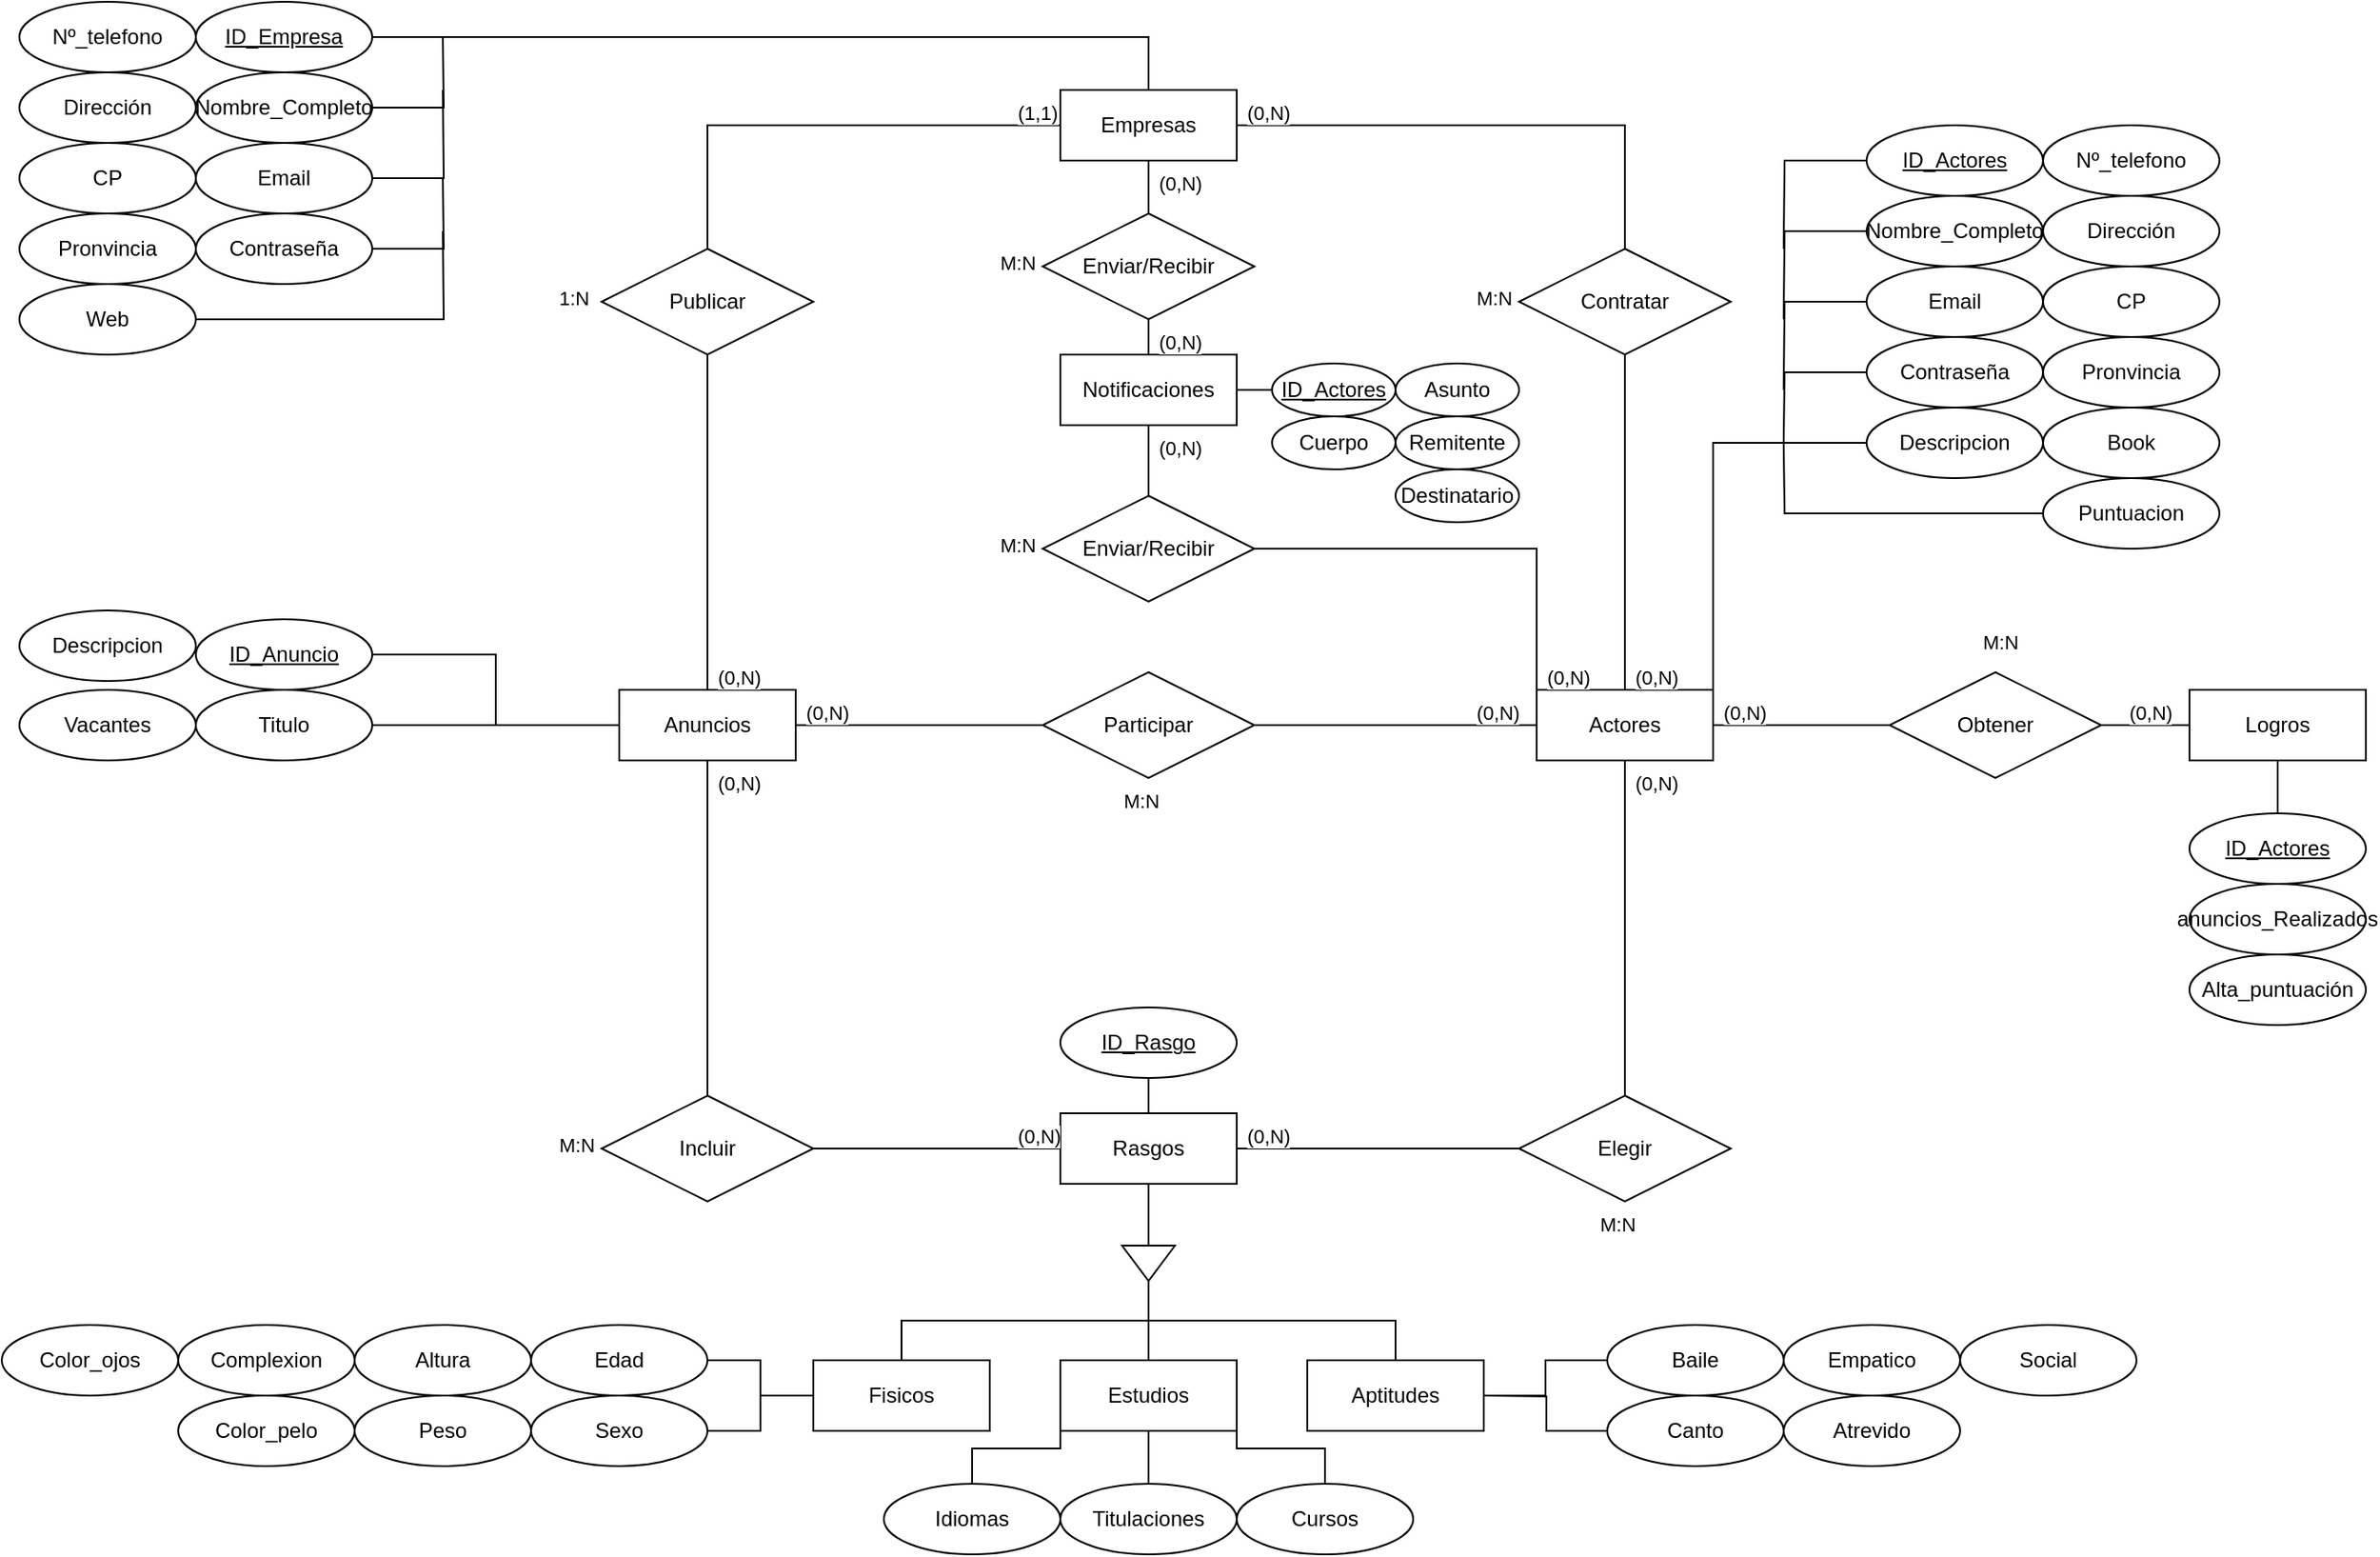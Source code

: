 <mxfile version="25.0.3">
  <diagram name="Página-1" id="ue1k9P8i0l3lh2LcZraC">
    <mxGraphModel dx="2536" dy="901" grid="1" gridSize="10" guides="1" tooltips="1" connect="1" arrows="1" fold="1" page="1" pageScale="1" pageWidth="827" pageHeight="1169" math="0" shadow="0">
      <root>
        <mxCell id="0" />
        <mxCell id="1" parent="0" />
        <mxCell id="r1iOtLpyyP-CL49M85Io-84" style="edgeStyle=orthogonalEdgeStyle;shape=connector;rounded=0;orthogonalLoop=1;jettySize=auto;html=1;exitX=1;exitY=0.5;exitDx=0;exitDy=0;entryX=0;entryY=0.5;entryDx=0;entryDy=0;strokeColor=default;align=center;verticalAlign=middle;fontFamily=Helvetica;fontSize=11;fontColor=default;labelBackgroundColor=default;endArrow=none;endFill=0;" parent="1" source="r1iOtLpyyP-CL49M85Io-2" target="r1iOtLpyyP-CL49M85Io-42" edge="1">
          <mxGeometry relative="1" as="geometry" />
        </mxCell>
        <mxCell id="r1iOtLpyyP-CL49M85Io-86" style="edgeStyle=orthogonalEdgeStyle;shape=connector;rounded=0;orthogonalLoop=1;jettySize=auto;html=1;exitX=0.5;exitY=1;exitDx=0;exitDy=0;entryX=0.5;entryY=0;entryDx=0;entryDy=0;strokeColor=default;align=center;verticalAlign=middle;fontFamily=Helvetica;fontSize=11;fontColor=default;labelBackgroundColor=default;endArrow=none;endFill=0;" parent="1" source="r1iOtLpyyP-CL49M85Io-2" target="r1iOtLpyyP-CL49M85Io-31" edge="1">
          <mxGeometry relative="1" as="geometry" />
        </mxCell>
        <mxCell id="r1iOtLpyyP-CL49M85Io-2" value="Anuncios" style="whiteSpace=wrap;html=1;align=center;" parent="1" vertex="1">
          <mxGeometry x="20" y="410" width="100" height="40" as="geometry" />
        </mxCell>
        <mxCell id="SapDxMxlUSwA28SxuClQ-5" style="edgeStyle=orthogonalEdgeStyle;shape=connector;rounded=0;orthogonalLoop=1;jettySize=auto;html=1;exitX=0.5;exitY=1;exitDx=0;exitDy=0;entryX=0.5;entryY=0;entryDx=0;entryDy=0;strokeColor=default;align=center;verticalAlign=middle;fontFamily=Helvetica;fontSize=11;fontColor=default;labelBackgroundColor=default;endArrow=none;endFill=0;" parent="1" source="r1iOtLpyyP-CL49M85Io-3" target="r1iOtLpyyP-CL49M85Io-2" edge="1">
          <mxGeometry relative="1" as="geometry" />
        </mxCell>
        <mxCell id="r1iOtLpyyP-CL49M85Io-3" value="Publicar" style="shape=rhombus;perimeter=rhombusPerimeter;whiteSpace=wrap;html=1;align=center;" parent="1" vertex="1">
          <mxGeometry x="10" y="160" width="120" height="60" as="geometry" />
        </mxCell>
        <mxCell id="SapDxMxlUSwA28SxuClQ-1" style="edgeStyle=orthogonalEdgeStyle;rounded=0;orthogonalLoop=1;jettySize=auto;html=1;exitX=0;exitY=0.5;exitDx=0;exitDy=0;entryX=0.5;entryY=0;entryDx=0;entryDy=0;endArrow=none;endFill=0;" parent="1" source="r1iOtLpyyP-CL49M85Io-5" target="r1iOtLpyyP-CL49M85Io-3" edge="1">
          <mxGeometry relative="1" as="geometry" />
        </mxCell>
        <mxCell id="SapDxMxlUSwA28SxuClQ-4" style="edgeStyle=orthogonalEdgeStyle;shape=connector;rounded=0;orthogonalLoop=1;jettySize=auto;html=1;exitX=1;exitY=0.5;exitDx=0;exitDy=0;entryX=0.5;entryY=0;entryDx=0;entryDy=0;strokeColor=default;align=center;verticalAlign=middle;fontFamily=Helvetica;fontSize=11;fontColor=default;labelBackgroundColor=default;endArrow=none;endFill=0;" parent="1" source="r1iOtLpyyP-CL49M85Io-5" target="r1iOtLpyyP-CL49M85Io-38" edge="1">
          <mxGeometry relative="1" as="geometry" />
        </mxCell>
        <mxCell id="r1iOtLpyyP-CL49M85Io-5" value="Empresas" style="whiteSpace=wrap;html=1;align=center;" parent="1" vertex="1">
          <mxGeometry x="270" y="70" width="100" height="40" as="geometry" />
        </mxCell>
        <mxCell id="r1iOtLpyyP-CL49M85Io-88" style="edgeStyle=orthogonalEdgeStyle;shape=connector;rounded=0;orthogonalLoop=1;jettySize=auto;html=1;exitX=0.5;exitY=1;exitDx=0;exitDy=0;entryX=0.5;entryY=0;entryDx=0;entryDy=0;strokeColor=default;align=center;verticalAlign=middle;fontFamily=Helvetica;fontSize=11;fontColor=default;labelBackgroundColor=default;endArrow=none;endFill=0;" parent="1" source="r1iOtLpyyP-CL49M85Io-6" target="r1iOtLpyyP-CL49M85Io-16" edge="1">
          <mxGeometry relative="1" as="geometry" />
        </mxCell>
        <mxCell id="r1iOtLpyyP-CL49M85Io-90" style="edgeStyle=orthogonalEdgeStyle;shape=connector;rounded=0;orthogonalLoop=1;jettySize=auto;html=1;exitX=1;exitY=0.5;exitDx=0;exitDy=0;entryX=0;entryY=0.5;entryDx=0;entryDy=0;strokeColor=default;align=center;verticalAlign=middle;fontFamily=Helvetica;fontSize=11;fontColor=default;labelBackgroundColor=default;endArrow=none;endFill=0;" parent="1" source="r1iOtLpyyP-CL49M85Io-6" target="r1iOtLpyyP-CL49M85Io-12" edge="1">
          <mxGeometry relative="1" as="geometry" />
        </mxCell>
        <mxCell id="SpUguMCTPHlbvRzjgXen-41" style="edgeStyle=orthogonalEdgeStyle;shape=connector;rounded=0;orthogonalLoop=1;jettySize=auto;html=1;exitX=1;exitY=0;exitDx=0;exitDy=0;entryX=0;entryY=0.5;entryDx=0;entryDy=0;strokeColor=default;align=center;verticalAlign=middle;fontFamily=Helvetica;fontSize=11;fontColor=default;labelBackgroundColor=default;endArrow=none;endFill=0;" parent="1" source="r1iOtLpyyP-CL49M85Io-6" target="SpUguMCTPHlbvRzjgXen-29" edge="1">
          <mxGeometry relative="1" as="geometry" />
        </mxCell>
        <mxCell id="r1iOtLpyyP-CL49M85Io-6" value="Actores" style="whiteSpace=wrap;html=1;align=center;" parent="1" vertex="1">
          <mxGeometry x="540" y="410" width="100" height="40" as="geometry" />
        </mxCell>
        <mxCell id="r1iOtLpyyP-CL49M85Io-91" style="edgeStyle=orthogonalEdgeStyle;shape=connector;rounded=0;orthogonalLoop=1;jettySize=auto;html=1;exitX=1;exitY=0.5;exitDx=0;exitDy=0;entryX=0;entryY=0.5;entryDx=0;entryDy=0;strokeColor=default;align=center;verticalAlign=middle;fontFamily=Helvetica;fontSize=11;fontColor=default;labelBackgroundColor=default;endArrow=none;endFill=0;" parent="1" source="r1iOtLpyyP-CL49M85Io-12" target="r1iOtLpyyP-CL49M85Io-13" edge="1">
          <mxGeometry relative="1" as="geometry" />
        </mxCell>
        <mxCell id="r1iOtLpyyP-CL49M85Io-12" value="Obtener" style="shape=rhombus;perimeter=rhombusPerimeter;whiteSpace=wrap;html=1;align=center;" parent="1" vertex="1">
          <mxGeometry x="740" y="400" width="120" height="60" as="geometry" />
        </mxCell>
        <mxCell id="SpUguMCTPHlbvRzjgXen-56" style="edgeStyle=orthogonalEdgeStyle;shape=connector;rounded=0;orthogonalLoop=1;jettySize=auto;html=1;exitX=0.5;exitY=1;exitDx=0;exitDy=0;entryX=0.5;entryY=0;entryDx=0;entryDy=0;strokeColor=default;align=center;verticalAlign=middle;fontFamily=Helvetica;fontSize=11;fontColor=default;labelBackgroundColor=default;endArrow=none;endFill=0;" parent="1" source="r1iOtLpyyP-CL49M85Io-13" target="SpUguMCTPHlbvRzjgXen-53" edge="1">
          <mxGeometry relative="1" as="geometry" />
        </mxCell>
        <mxCell id="r1iOtLpyyP-CL49M85Io-13" value="Logros" style="whiteSpace=wrap;html=1;align=center;" parent="1" vertex="1">
          <mxGeometry x="910" y="410" width="100" height="40" as="geometry" />
        </mxCell>
        <mxCell id="r1iOtLpyyP-CL49M85Io-16" value="Elegir" style="shape=rhombus;perimeter=rhombusPerimeter;whiteSpace=wrap;html=1;align=center;" parent="1" vertex="1">
          <mxGeometry x="530" y="640" width="120" height="60" as="geometry" />
        </mxCell>
        <mxCell id="SapDxMxlUSwA28SxuClQ-7" style="edgeStyle=orthogonalEdgeStyle;shape=connector;rounded=0;orthogonalLoop=1;jettySize=auto;html=1;exitX=1;exitY=0.5;exitDx=0;exitDy=0;entryX=0;entryY=0.5;entryDx=0;entryDy=0;strokeColor=default;align=center;verticalAlign=middle;fontFamily=Helvetica;fontSize=11;fontColor=default;labelBackgroundColor=default;endArrow=none;endFill=0;" parent="1" source="r1iOtLpyyP-CL49M85Io-17" target="r1iOtLpyyP-CL49M85Io-16" edge="1">
          <mxGeometry relative="1" as="geometry" />
        </mxCell>
        <mxCell id="SapDxMxlUSwA28SxuClQ-8" style="edgeStyle=orthogonalEdgeStyle;shape=connector;rounded=0;orthogonalLoop=1;jettySize=auto;html=1;exitX=0.5;exitY=1;exitDx=0;exitDy=0;strokeColor=default;align=center;verticalAlign=middle;fontFamily=Helvetica;fontSize=11;fontColor=default;labelBackgroundColor=default;endArrow=none;endFill=0;entryX=0;entryY=0.5;entryDx=0;entryDy=0;" parent="1" source="r1iOtLpyyP-CL49M85Io-17" target="r1iOtLpyyP-CL49M85Io-95" edge="1">
          <mxGeometry relative="1" as="geometry">
            <mxPoint x="320" y="710" as="targetPoint" />
          </mxGeometry>
        </mxCell>
        <mxCell id="r1iOtLpyyP-CL49M85Io-17" value="Rasgos" style="whiteSpace=wrap;html=1;align=center;" parent="1" vertex="1">
          <mxGeometry x="270" y="650" width="100" height="40" as="geometry" />
        </mxCell>
        <mxCell id="SapDxMxlUSwA28SxuClQ-6" style="edgeStyle=orthogonalEdgeStyle;shape=connector;rounded=0;orthogonalLoop=1;jettySize=auto;html=1;exitX=1;exitY=0.5;exitDx=0;exitDy=0;entryX=0;entryY=0.5;entryDx=0;entryDy=0;strokeColor=default;align=center;verticalAlign=middle;fontFamily=Helvetica;fontSize=11;fontColor=default;labelBackgroundColor=default;endArrow=none;endFill=0;" parent="1" source="r1iOtLpyyP-CL49M85Io-31" target="r1iOtLpyyP-CL49M85Io-17" edge="1">
          <mxGeometry relative="1" as="geometry" />
        </mxCell>
        <mxCell id="r1iOtLpyyP-CL49M85Io-31" value="Incluir" style="shape=rhombus;perimeter=rhombusPerimeter;whiteSpace=wrap;html=1;align=center;" parent="1" vertex="1">
          <mxGeometry x="10" y="640" width="120" height="60" as="geometry" />
        </mxCell>
        <mxCell id="r1iOtLpyyP-CL49M85Io-83" style="edgeStyle=orthogonalEdgeStyle;shape=connector;rounded=0;orthogonalLoop=1;jettySize=auto;html=1;exitX=0.5;exitY=1;exitDx=0;exitDy=0;entryX=0.5;entryY=0;entryDx=0;entryDy=0;strokeColor=default;align=center;verticalAlign=middle;fontFamily=Helvetica;fontSize=11;fontColor=default;labelBackgroundColor=default;endArrow=none;endFill=0;" parent="1" source="r1iOtLpyyP-CL49M85Io-38" target="r1iOtLpyyP-CL49M85Io-6" edge="1">
          <mxGeometry relative="1" as="geometry" />
        </mxCell>
        <mxCell id="r1iOtLpyyP-CL49M85Io-38" value="Contratar" style="shape=rhombus;perimeter=rhombusPerimeter;whiteSpace=wrap;html=1;align=center;" parent="1" vertex="1">
          <mxGeometry x="530" y="160" width="120" height="60" as="geometry" />
        </mxCell>
        <mxCell id="r1iOtLpyyP-CL49M85Io-85" style="edgeStyle=orthogonalEdgeStyle;shape=connector;rounded=0;orthogonalLoop=1;jettySize=auto;html=1;exitX=1;exitY=0.5;exitDx=0;exitDy=0;entryX=0;entryY=0.5;entryDx=0;entryDy=0;strokeColor=default;align=center;verticalAlign=middle;fontFamily=Helvetica;fontSize=11;fontColor=default;labelBackgroundColor=default;endArrow=none;endFill=0;" parent="1" source="r1iOtLpyyP-CL49M85Io-42" target="r1iOtLpyyP-CL49M85Io-6" edge="1">
          <mxGeometry relative="1" as="geometry" />
        </mxCell>
        <mxCell id="r1iOtLpyyP-CL49M85Io-42" value="Participar" style="shape=rhombus;perimeter=rhombusPerimeter;whiteSpace=wrap;html=1;align=center;" parent="1" vertex="1">
          <mxGeometry x="260" y="400" width="120" height="60" as="geometry" />
        </mxCell>
        <mxCell id="r1iOtLpyyP-CL49M85Io-96" style="edgeStyle=orthogonalEdgeStyle;shape=connector;rounded=0;orthogonalLoop=1;jettySize=auto;html=1;exitX=0.5;exitY=0;exitDx=0;exitDy=0;entryX=1;entryY=0.5;entryDx=0;entryDy=0;strokeColor=default;align=center;verticalAlign=middle;fontFamily=Helvetica;fontSize=11;fontColor=default;labelBackgroundColor=default;endArrow=none;endFill=0;" parent="1" source="r1iOtLpyyP-CL49M85Io-92" target="r1iOtLpyyP-CL49M85Io-95" edge="1">
          <mxGeometry relative="1" as="geometry" />
        </mxCell>
        <mxCell id="r1iOtLpyyP-CL49M85Io-92" value="Fisicos" style="whiteSpace=wrap;html=1;align=center;" parent="1" vertex="1">
          <mxGeometry x="130" y="790" width="100" height="40" as="geometry" />
        </mxCell>
        <mxCell id="r1iOtLpyyP-CL49M85Io-97" style="edgeStyle=orthogonalEdgeStyle;shape=connector;rounded=0;orthogonalLoop=1;jettySize=auto;html=1;exitX=0.5;exitY=0;exitDx=0;exitDy=0;entryX=1;entryY=0.5;entryDx=0;entryDy=0;strokeColor=default;align=center;verticalAlign=middle;fontFamily=Helvetica;fontSize=11;fontColor=default;labelBackgroundColor=default;endArrow=none;endFill=0;" parent="1" source="r1iOtLpyyP-CL49M85Io-93" target="r1iOtLpyyP-CL49M85Io-95" edge="1">
          <mxGeometry relative="1" as="geometry" />
        </mxCell>
        <mxCell id="r1iOtLpyyP-CL49M85Io-93" value="Estudios" style="whiteSpace=wrap;html=1;align=center;" parent="1" vertex="1">
          <mxGeometry x="270" y="790" width="100" height="40" as="geometry" />
        </mxCell>
        <mxCell id="r1iOtLpyyP-CL49M85Io-98" style="edgeStyle=orthogonalEdgeStyle;shape=connector;rounded=0;orthogonalLoop=1;jettySize=auto;html=1;exitX=0.5;exitY=0;exitDx=0;exitDy=0;entryX=1;entryY=0.5;entryDx=0;entryDy=0;strokeColor=default;align=center;verticalAlign=middle;fontFamily=Helvetica;fontSize=11;fontColor=default;labelBackgroundColor=default;endArrow=none;endFill=0;" parent="1" source="r1iOtLpyyP-CL49M85Io-94" target="r1iOtLpyyP-CL49M85Io-95" edge="1">
          <mxGeometry relative="1" as="geometry" />
        </mxCell>
        <mxCell id="SpUguMCTPHlbvRzjgXen-62" style="edgeStyle=orthogonalEdgeStyle;shape=connector;rounded=0;orthogonalLoop=1;jettySize=auto;html=1;exitX=1;exitY=0.5;exitDx=0;exitDy=0;entryX=0;entryY=0.5;entryDx=0;entryDy=0;strokeColor=default;align=center;verticalAlign=middle;fontFamily=Helvetica;fontSize=11;fontColor=default;labelBackgroundColor=default;endArrow=none;endFill=0;" parent="1" source="r1iOtLpyyP-CL49M85Io-94" target="SpUguMCTPHlbvRzjgXen-57" edge="1">
          <mxGeometry relative="1" as="geometry" />
        </mxCell>
        <mxCell id="r1iOtLpyyP-CL49M85Io-94" value="Aptitudes" style="whiteSpace=wrap;html=1;align=center;" parent="1" vertex="1">
          <mxGeometry x="410" y="790" width="100" height="40" as="geometry" />
        </mxCell>
        <mxCell id="r1iOtLpyyP-CL49M85Io-95" value="" style="triangle;whiteSpace=wrap;html=1;fontFamily=Helvetica;fontSize=11;fontColor=default;labelBackgroundColor=default;rotation=90;" parent="1" vertex="1">
          <mxGeometry x="310" y="720" width="20" height="30" as="geometry" />
        </mxCell>
        <mxCell id="SapDxMxlUSwA28SxuClQ-15" style="edgeStyle=orthogonalEdgeStyle;shape=connector;rounded=0;orthogonalLoop=1;jettySize=auto;html=1;exitX=0.5;exitY=1;exitDx=0;exitDy=0;entryX=0.5;entryY=0;entryDx=0;entryDy=0;strokeColor=default;align=center;verticalAlign=middle;fontFamily=Helvetica;fontSize=11;fontColor=default;labelBackgroundColor=default;endArrow=none;endFill=0;" parent="1" source="SapDxMxlUSwA28SxuClQ-10" target="SapDxMxlUSwA28SxuClQ-12" edge="1">
          <mxGeometry relative="1" as="geometry" />
        </mxCell>
        <mxCell id="SpUguMCTPHlbvRzjgXen-40" style="edgeStyle=orthogonalEdgeStyle;shape=connector;rounded=0;orthogonalLoop=1;jettySize=auto;html=1;exitX=1;exitY=0.5;exitDx=0;exitDy=0;entryX=0;entryY=0.5;entryDx=0;entryDy=0;strokeColor=default;align=center;verticalAlign=middle;fontFamily=Helvetica;fontSize=11;fontColor=default;labelBackgroundColor=default;endArrow=none;endFill=0;" parent="1" source="SapDxMxlUSwA28SxuClQ-10" target="SpUguMCTPHlbvRzjgXen-35" edge="1">
          <mxGeometry relative="1" as="geometry" />
        </mxCell>
        <mxCell id="SapDxMxlUSwA28SxuClQ-10" value="Notificaciones" style="whiteSpace=wrap;html=1;align=center;" parent="1" vertex="1">
          <mxGeometry x="270" y="220" width="100" height="40" as="geometry" />
        </mxCell>
        <mxCell id="SapDxMxlUSwA28SxuClQ-13" value="" style="edgeStyle=orthogonalEdgeStyle;shape=connector;rounded=0;orthogonalLoop=1;jettySize=auto;html=1;strokeColor=default;align=center;verticalAlign=middle;fontFamily=Helvetica;fontSize=11;fontColor=default;labelBackgroundColor=default;endArrow=none;endFill=0;" parent="1" source="SapDxMxlUSwA28SxuClQ-11" target="r1iOtLpyyP-CL49M85Io-5" edge="1">
          <mxGeometry relative="1" as="geometry" />
        </mxCell>
        <mxCell id="SapDxMxlUSwA28SxuClQ-14" style="edgeStyle=orthogonalEdgeStyle;shape=connector;rounded=0;orthogonalLoop=1;jettySize=auto;html=1;exitX=0.5;exitY=1;exitDx=0;exitDy=0;entryX=0.5;entryY=0;entryDx=0;entryDy=0;strokeColor=default;align=center;verticalAlign=middle;fontFamily=Helvetica;fontSize=11;fontColor=default;labelBackgroundColor=default;endArrow=none;endFill=0;" parent="1" source="SapDxMxlUSwA28SxuClQ-11" target="SapDxMxlUSwA28SxuClQ-10" edge="1">
          <mxGeometry relative="1" as="geometry" />
        </mxCell>
        <mxCell id="SapDxMxlUSwA28SxuClQ-11" value="Enviar/Recibir" style="shape=rhombus;perimeter=rhombusPerimeter;whiteSpace=wrap;html=1;align=center;" parent="1" vertex="1">
          <mxGeometry x="260" y="140" width="120" height="60" as="geometry" />
        </mxCell>
        <mxCell id="SapDxMxlUSwA28SxuClQ-16" style="edgeStyle=orthogonalEdgeStyle;shape=connector;rounded=0;orthogonalLoop=1;jettySize=auto;html=1;exitX=1;exitY=0.5;exitDx=0;exitDy=0;entryX=0;entryY=0;entryDx=0;entryDy=0;strokeColor=default;align=center;verticalAlign=middle;fontFamily=Helvetica;fontSize=11;fontColor=default;labelBackgroundColor=default;endArrow=none;endFill=0;" parent="1" source="SapDxMxlUSwA28SxuClQ-12" target="r1iOtLpyyP-CL49M85Io-6" edge="1">
          <mxGeometry relative="1" as="geometry" />
        </mxCell>
        <mxCell id="SapDxMxlUSwA28SxuClQ-12" value="Enviar/Recibir" style="shape=rhombus;perimeter=rhombusPerimeter;whiteSpace=wrap;html=1;align=center;" parent="1" vertex="1">
          <mxGeometry x="260" y="300" width="120" height="60" as="geometry" />
        </mxCell>
        <mxCell id="SapDxMxlUSwA28SxuClQ-17" value="M:N" style="text;strokeColor=none;fillColor=none;spacingLeft=4;spacingRight=4;overflow=hidden;rotatable=0;points=[[0,0.5],[1,0.5]];portConstraint=eastwest;fontSize=11;whiteSpace=wrap;html=1;fontFamily=Helvetica;fontColor=default;labelBackgroundColor=default;" parent="1" vertex="1">
          <mxGeometry x="230" y="155" width="40" height="30" as="geometry" />
        </mxCell>
        <mxCell id="SapDxMxlUSwA28SxuClQ-18" value="M:N" style="text;strokeColor=none;fillColor=none;spacingLeft=4;spacingRight=4;overflow=hidden;rotatable=0;points=[[0,0.5],[1,0.5]];portConstraint=eastwest;fontSize=11;whiteSpace=wrap;html=1;fontFamily=Helvetica;fontColor=default;labelBackgroundColor=default;" parent="1" vertex="1">
          <mxGeometry x="230" y="315" width="40" height="30" as="geometry" />
        </mxCell>
        <mxCell id="SapDxMxlUSwA28SxuClQ-19" value="M:N" style="text;strokeColor=none;fillColor=none;spacingLeft=4;spacingRight=4;overflow=hidden;rotatable=0;points=[[0,0.5],[1,0.5]];portConstraint=eastwest;fontSize=11;whiteSpace=wrap;html=1;fontFamily=Helvetica;fontColor=default;labelBackgroundColor=default;" parent="1" vertex="1">
          <mxGeometry x="500" y="175" width="40" height="30" as="geometry" />
        </mxCell>
        <mxCell id="SapDxMxlUSwA28SxuClQ-20" value="1:N" style="text;strokeColor=none;fillColor=none;spacingLeft=4;spacingRight=4;overflow=hidden;rotatable=0;points=[[0,0.5],[1,0.5]];portConstraint=eastwest;fontSize=11;whiteSpace=wrap;html=1;fontFamily=Helvetica;fontColor=default;labelBackgroundColor=default;" parent="1" vertex="1">
          <mxGeometry x="-20" y="175" width="40" height="30" as="geometry" />
        </mxCell>
        <mxCell id="SapDxMxlUSwA28SxuClQ-21" value="M:N" style="text;strokeColor=none;fillColor=none;spacingLeft=4;spacingRight=4;overflow=hidden;rotatable=0;points=[[0,0.5],[1,0.5]];portConstraint=eastwest;fontSize=11;whiteSpace=wrap;html=1;fontFamily=Helvetica;fontColor=default;labelBackgroundColor=default;" parent="1" vertex="1">
          <mxGeometry x="-20" y="655" width="40" height="30" as="geometry" />
        </mxCell>
        <mxCell id="SapDxMxlUSwA28SxuClQ-22" value="M:N" style="text;strokeColor=none;fillColor=none;spacingLeft=4;spacingRight=4;overflow=hidden;rotatable=0;points=[[0,0.5],[1,0.5]];portConstraint=eastwest;fontSize=11;whiteSpace=wrap;html=1;fontFamily=Helvetica;fontColor=default;labelBackgroundColor=default;" parent="1" vertex="1">
          <mxGeometry x="787" y="370" width="40" height="30" as="geometry" />
        </mxCell>
        <mxCell id="SapDxMxlUSwA28SxuClQ-23" value="M:N" style="text;strokeColor=none;fillColor=none;spacingLeft=4;spacingRight=4;overflow=hidden;rotatable=0;points=[[0,0.5],[1,0.5]];portConstraint=eastwest;fontSize=11;whiteSpace=wrap;html=1;fontFamily=Helvetica;fontColor=default;labelBackgroundColor=default;" parent="1" vertex="1">
          <mxGeometry x="570" y="700" width="40" height="30" as="geometry" />
        </mxCell>
        <mxCell id="SapDxMxlUSwA28SxuClQ-24" value="M:N" style="text;strokeColor=none;fillColor=none;spacingLeft=4;spacingRight=4;overflow=hidden;rotatable=0;points=[[0,0.5],[1,0.5]];portConstraint=eastwest;fontSize=11;whiteSpace=wrap;html=1;fontFamily=Helvetica;fontColor=default;labelBackgroundColor=default;" parent="1" vertex="1">
          <mxGeometry x="300" y="460" width="40" height="30" as="geometry" />
        </mxCell>
        <mxCell id="SapDxMxlUSwA28SxuClQ-25" value="(0,N)" style="text;strokeColor=none;fillColor=none;spacingLeft=4;spacingRight=4;overflow=hidden;rotatable=0;points=[[0,0.5],[1,0.5]];portConstraint=eastwest;fontSize=11;whiteSpace=wrap;html=1;fontFamily=Helvetica;fontColor=default;labelBackgroundColor=default;" parent="1" vertex="1">
          <mxGeometry x="70" y="390" width="40" height="30" as="geometry" />
        </mxCell>
        <mxCell id="SapDxMxlUSwA28SxuClQ-26" value="(1,1)" style="text;strokeColor=none;fillColor=none;spacingLeft=4;spacingRight=4;overflow=hidden;rotatable=0;points=[[0,0.5],[1,0.5]];portConstraint=eastwest;fontSize=11;whiteSpace=wrap;html=1;fontFamily=Helvetica;fontColor=default;labelBackgroundColor=default;" parent="1" vertex="1">
          <mxGeometry x="240" y="70" width="40" height="30" as="geometry" />
        </mxCell>
        <mxCell id="SapDxMxlUSwA28SxuClQ-27" value="(0,N)" style="text;strokeColor=none;fillColor=none;spacingLeft=4;spacingRight=4;overflow=hidden;rotatable=0;points=[[0,0.5],[1,0.5]];portConstraint=eastwest;fontSize=11;whiteSpace=wrap;html=1;fontFamily=Helvetica;fontColor=default;labelBackgroundColor=default;" parent="1" vertex="1">
          <mxGeometry x="590" y="390" width="40" height="30" as="geometry" />
        </mxCell>
        <mxCell id="SapDxMxlUSwA28SxuClQ-28" value="(0,N)" style="text;strokeColor=none;fillColor=none;spacingLeft=4;spacingRight=4;overflow=hidden;rotatable=0;points=[[0,0.5],[1,0.5]];portConstraint=eastwest;fontSize=11;whiteSpace=wrap;html=1;fontFamily=Helvetica;fontColor=default;labelBackgroundColor=default;" parent="1" vertex="1">
          <mxGeometry x="370" y="70" width="40" height="30" as="geometry" />
        </mxCell>
        <mxCell id="SapDxMxlUSwA28SxuClQ-30" value="(0,N)" style="text;strokeColor=none;fillColor=none;spacingLeft=4;spacingRight=4;overflow=hidden;rotatable=0;points=[[0,0.5],[1,0.5]];portConstraint=eastwest;fontSize=11;whiteSpace=wrap;html=1;fontFamily=Helvetica;fontColor=default;labelBackgroundColor=default;" parent="1" vertex="1">
          <mxGeometry x="320" y="110" width="40" height="30" as="geometry" />
        </mxCell>
        <mxCell id="SapDxMxlUSwA28SxuClQ-31" value="(0,N)" style="text;strokeColor=none;fillColor=none;spacingLeft=4;spacingRight=4;overflow=hidden;rotatable=0;points=[[0,0.5],[1,0.5]];portConstraint=eastwest;fontSize=11;whiteSpace=wrap;html=1;fontFamily=Helvetica;fontColor=default;labelBackgroundColor=default;" parent="1" vertex="1">
          <mxGeometry x="320" y="200" width="40" height="30" as="geometry" />
        </mxCell>
        <mxCell id="SapDxMxlUSwA28SxuClQ-32" value="(0,N)" style="text;strokeColor=none;fillColor=none;spacingLeft=4;spacingRight=4;overflow=hidden;rotatable=0;points=[[0,0.5],[1,0.5]];portConstraint=eastwest;fontSize=11;whiteSpace=wrap;html=1;fontFamily=Helvetica;fontColor=default;labelBackgroundColor=default;" parent="1" vertex="1">
          <mxGeometry x="320" y="260" width="40" height="30" as="geometry" />
        </mxCell>
        <mxCell id="SapDxMxlUSwA28SxuClQ-33" value="(0,N)" style="text;strokeColor=none;fillColor=none;spacingLeft=4;spacingRight=4;overflow=hidden;rotatable=0;points=[[0,0.5],[1,0.5]];portConstraint=eastwest;fontSize=11;whiteSpace=wrap;html=1;fontFamily=Helvetica;fontColor=default;labelBackgroundColor=default;" parent="1" vertex="1">
          <mxGeometry x="540" y="390" width="40" height="30" as="geometry" />
        </mxCell>
        <mxCell id="SapDxMxlUSwA28SxuClQ-34" value="(0,N)" style="text;strokeColor=none;fillColor=none;spacingLeft=4;spacingRight=4;overflow=hidden;rotatable=0;points=[[0,0.5],[1,0.5]];portConstraint=eastwest;fontSize=11;whiteSpace=wrap;html=1;fontFamily=Helvetica;fontColor=default;labelBackgroundColor=default;" parent="1" vertex="1">
          <mxGeometry x="500" y="410" width="40" height="30" as="geometry" />
        </mxCell>
        <mxCell id="SapDxMxlUSwA28SxuClQ-36" value="(0,N)" style="text;strokeColor=none;fillColor=none;spacingLeft=4;spacingRight=4;overflow=hidden;rotatable=0;points=[[0,0.5],[1,0.5]];portConstraint=eastwest;fontSize=11;whiteSpace=wrap;html=1;fontFamily=Helvetica;fontColor=default;labelBackgroundColor=default;" parent="1" vertex="1">
          <mxGeometry x="120" y="410" width="40" height="30" as="geometry" />
        </mxCell>
        <mxCell id="SapDxMxlUSwA28SxuClQ-37" value="(0,N)" style="text;strokeColor=none;fillColor=none;spacingLeft=4;spacingRight=4;overflow=hidden;rotatable=0;points=[[0,0.5],[1,0.5]];portConstraint=eastwest;fontSize=11;whiteSpace=wrap;html=1;fontFamily=Helvetica;fontColor=default;labelBackgroundColor=default;" parent="1" vertex="1">
          <mxGeometry x="640" y="410" width="40" height="30" as="geometry" />
        </mxCell>
        <mxCell id="SapDxMxlUSwA28SxuClQ-38" value="(0,N)" style="text;strokeColor=none;fillColor=none;spacingLeft=4;spacingRight=4;overflow=hidden;rotatable=0;points=[[0,0.5],[1,0.5]];portConstraint=eastwest;fontSize=11;whiteSpace=wrap;html=1;fontFamily=Helvetica;fontColor=default;labelBackgroundColor=default;" parent="1" vertex="1">
          <mxGeometry x="870" y="410" width="40" height="30" as="geometry" />
        </mxCell>
        <mxCell id="SapDxMxlUSwA28SxuClQ-39" value="(0,N)" style="text;strokeColor=none;fillColor=none;spacingLeft=4;spacingRight=4;overflow=hidden;rotatable=0;points=[[0,0.5],[1,0.5]];portConstraint=eastwest;fontSize=11;whiteSpace=wrap;html=1;fontFamily=Helvetica;fontColor=default;labelBackgroundColor=default;" parent="1" vertex="1">
          <mxGeometry x="370" y="650" width="40" height="30" as="geometry" />
        </mxCell>
        <mxCell id="SapDxMxlUSwA28SxuClQ-40" value="(0,N)" style="text;strokeColor=none;fillColor=none;spacingLeft=4;spacingRight=4;overflow=hidden;rotatable=0;points=[[0,0.5],[1,0.5]];portConstraint=eastwest;fontSize=11;whiteSpace=wrap;html=1;fontFamily=Helvetica;fontColor=default;labelBackgroundColor=default;" parent="1" vertex="1">
          <mxGeometry x="590" y="450" width="40" height="30" as="geometry" />
        </mxCell>
        <mxCell id="SapDxMxlUSwA28SxuClQ-41" value="(0,N)" style="text;strokeColor=none;fillColor=none;spacingLeft=4;spacingRight=4;overflow=hidden;rotatable=0;points=[[0,0.5],[1,0.5]];portConstraint=eastwest;fontSize=11;whiteSpace=wrap;html=1;fontFamily=Helvetica;fontColor=default;labelBackgroundColor=default;" parent="1" vertex="1">
          <mxGeometry x="70" y="450" width="40" height="30" as="geometry" />
        </mxCell>
        <mxCell id="SapDxMxlUSwA28SxuClQ-42" value="(0,N)" style="text;strokeColor=none;fillColor=none;spacingLeft=4;spacingRight=4;overflow=hidden;rotatable=0;points=[[0,0.5],[1,0.5]];portConstraint=eastwest;fontSize=11;whiteSpace=wrap;html=1;fontFamily=Helvetica;fontColor=default;labelBackgroundColor=default;" parent="1" vertex="1">
          <mxGeometry x="240" y="650" width="40" height="30" as="geometry" />
        </mxCell>
        <mxCell id="SpUguMCTPHlbvRzjgXen-16" style="edgeStyle=orthogonalEdgeStyle;shape=connector;rounded=0;orthogonalLoop=1;jettySize=auto;html=1;exitX=1;exitY=0.5;exitDx=0;exitDy=0;strokeColor=default;align=center;verticalAlign=middle;fontFamily=Helvetica;fontSize=11;fontColor=default;labelBackgroundColor=default;endArrow=none;endFill=0;" parent="1" source="SpUguMCTPHlbvRzjgXen-2" edge="1">
          <mxGeometry relative="1" as="geometry">
            <mxPoint x="-80" y="40" as="targetPoint" />
          </mxGeometry>
        </mxCell>
        <mxCell id="SpUguMCTPHlbvRzjgXen-2" value="Nombre_Completo" style="ellipse;whiteSpace=wrap;html=1;align=center;" parent="1" vertex="1">
          <mxGeometry x="-220" y="60" width="100" height="40" as="geometry" />
        </mxCell>
        <mxCell id="SpUguMCTPHlbvRzjgXen-17" style="edgeStyle=orthogonalEdgeStyle;shape=connector;rounded=0;orthogonalLoop=1;jettySize=auto;html=1;exitX=1;exitY=0.5;exitDx=0;exitDy=0;strokeColor=default;align=center;verticalAlign=middle;fontFamily=Helvetica;fontSize=11;fontColor=default;labelBackgroundColor=default;endArrow=none;endFill=0;" parent="1" source="SpUguMCTPHlbvRzjgXen-3" edge="1">
          <mxGeometry relative="1" as="geometry">
            <mxPoint x="-80" y="70" as="targetPoint" />
          </mxGeometry>
        </mxCell>
        <mxCell id="SpUguMCTPHlbvRzjgXen-3" value="Email" style="ellipse;whiteSpace=wrap;html=1;align=center;" parent="1" vertex="1">
          <mxGeometry x="-220" y="100" width="100" height="40" as="geometry" />
        </mxCell>
        <mxCell id="SpUguMCTPHlbvRzjgXen-18" style="edgeStyle=orthogonalEdgeStyle;shape=connector;rounded=0;orthogonalLoop=1;jettySize=auto;html=1;exitX=1;exitY=0.5;exitDx=0;exitDy=0;strokeColor=default;align=center;verticalAlign=middle;fontFamily=Helvetica;fontSize=11;fontColor=default;labelBackgroundColor=default;endArrow=none;endFill=0;" parent="1" source="SpUguMCTPHlbvRzjgXen-4" edge="1">
          <mxGeometry relative="1" as="geometry">
            <mxPoint x="-80" y="120" as="targetPoint" />
          </mxGeometry>
        </mxCell>
        <mxCell id="SpUguMCTPHlbvRzjgXen-4" value="Contraseña" style="ellipse;whiteSpace=wrap;html=1;align=center;" parent="1" vertex="1">
          <mxGeometry x="-220" y="140" width="100" height="40" as="geometry" />
        </mxCell>
        <mxCell id="SpUguMCTPHlbvRzjgXen-5" value="Nº_telefono" style="ellipse;whiteSpace=wrap;html=1;align=center;" parent="1" vertex="1">
          <mxGeometry x="-320" y="20" width="100" height="40" as="geometry" />
        </mxCell>
        <mxCell id="SpUguMCTPHlbvRzjgXen-7" value="Dirección" style="ellipse;whiteSpace=wrap;html=1;align=center;" parent="1" vertex="1">
          <mxGeometry x="-320" y="60" width="100" height="40" as="geometry" />
        </mxCell>
        <mxCell id="SpUguMCTPHlbvRzjgXen-8" value="CP" style="ellipse;whiteSpace=wrap;html=1;align=center;" parent="1" vertex="1">
          <mxGeometry x="-320" y="100" width="100" height="40" as="geometry" />
        </mxCell>
        <mxCell id="SpUguMCTPHlbvRzjgXen-9" value="Pronvincia" style="ellipse;whiteSpace=wrap;html=1;align=center;" parent="1" vertex="1">
          <mxGeometry x="-320" y="140" width="100" height="40" as="geometry" />
        </mxCell>
        <mxCell id="SpUguMCTPHlbvRzjgXen-19" style="edgeStyle=orthogonalEdgeStyle;shape=connector;rounded=0;orthogonalLoop=1;jettySize=auto;html=1;exitX=1;exitY=0.5;exitDx=0;exitDy=0;strokeColor=default;align=center;verticalAlign=middle;fontFamily=Helvetica;fontSize=11;fontColor=default;labelBackgroundColor=default;endArrow=none;endFill=0;" parent="1" source="SpUguMCTPHlbvRzjgXen-10" edge="1">
          <mxGeometry relative="1" as="geometry">
            <mxPoint x="-80" y="150" as="targetPoint" />
          </mxGeometry>
        </mxCell>
        <mxCell id="SpUguMCTPHlbvRzjgXen-10" value="Web" style="ellipse;whiteSpace=wrap;html=1;align=center;" parent="1" vertex="1">
          <mxGeometry x="-320" y="180" width="100" height="40" as="geometry" />
        </mxCell>
        <mxCell id="SpUguMCTPHlbvRzjgXen-12" style="edgeStyle=orthogonalEdgeStyle;rounded=0;orthogonalLoop=1;jettySize=auto;html=1;exitX=1;exitY=0.5;exitDx=0;exitDy=0;entryX=0.5;entryY=0;entryDx=0;entryDy=0;endArrow=none;endFill=0;" parent="1" source="SpUguMCTPHlbvRzjgXen-11" target="r1iOtLpyyP-CL49M85Io-5" edge="1">
          <mxGeometry relative="1" as="geometry" />
        </mxCell>
        <mxCell id="SpUguMCTPHlbvRzjgXen-11" value="ID_Empresa" style="ellipse;whiteSpace=wrap;html=1;align=center;fontStyle=4;" parent="1" vertex="1">
          <mxGeometry x="-220" y="20" width="100" height="40" as="geometry" />
        </mxCell>
        <mxCell id="SpUguMCTPHlbvRzjgXen-44" style="edgeStyle=orthogonalEdgeStyle;shape=connector;rounded=0;orthogonalLoop=1;jettySize=auto;html=1;exitX=0;exitY=0.5;exitDx=0;exitDy=0;strokeColor=default;align=center;verticalAlign=middle;fontFamily=Helvetica;fontSize=11;fontColor=default;labelBackgroundColor=default;endArrow=none;endFill=0;" parent="1" source="SpUguMCTPHlbvRzjgXen-20" edge="1">
          <mxGeometry relative="1" as="geometry">
            <mxPoint x="680" y="200" as="targetPoint" />
          </mxGeometry>
        </mxCell>
        <mxCell id="SpUguMCTPHlbvRzjgXen-20" value="Nombre_Completo" style="ellipse;whiteSpace=wrap;html=1;align=center;" parent="1" vertex="1">
          <mxGeometry x="727" y="130" width="100" height="40" as="geometry" />
        </mxCell>
        <mxCell id="SpUguMCTPHlbvRzjgXen-43" style="edgeStyle=orthogonalEdgeStyle;shape=connector;rounded=0;orthogonalLoop=1;jettySize=auto;html=1;exitX=0;exitY=0.5;exitDx=0;exitDy=0;strokeColor=default;align=center;verticalAlign=middle;fontFamily=Helvetica;fontSize=11;fontColor=default;labelBackgroundColor=default;endArrow=none;endFill=0;" parent="1" source="SpUguMCTPHlbvRzjgXen-21" edge="1">
          <mxGeometry relative="1" as="geometry">
            <mxPoint x="680" y="240" as="targetPoint" />
          </mxGeometry>
        </mxCell>
        <mxCell id="SpUguMCTPHlbvRzjgXen-21" value="Email" style="ellipse;whiteSpace=wrap;html=1;align=center;" parent="1" vertex="1">
          <mxGeometry x="727" y="170" width="100" height="40" as="geometry" />
        </mxCell>
        <mxCell id="SpUguMCTPHlbvRzjgXen-42" style="edgeStyle=orthogonalEdgeStyle;shape=connector;rounded=0;orthogonalLoop=1;jettySize=auto;html=1;exitX=0;exitY=0.5;exitDx=0;exitDy=0;strokeColor=default;align=center;verticalAlign=middle;fontFamily=Helvetica;fontSize=11;fontColor=default;labelBackgroundColor=default;endArrow=none;endFill=0;" parent="1" source="SpUguMCTPHlbvRzjgXen-22" edge="1">
          <mxGeometry relative="1" as="geometry">
            <mxPoint x="680" y="270" as="targetPoint" />
          </mxGeometry>
        </mxCell>
        <mxCell id="SpUguMCTPHlbvRzjgXen-22" value="Contraseña" style="ellipse;whiteSpace=wrap;html=1;align=center;" parent="1" vertex="1">
          <mxGeometry x="727" y="210" width="100" height="40" as="geometry" />
        </mxCell>
        <mxCell id="SpUguMCTPHlbvRzjgXen-23" value="Nº_telefono" style="ellipse;whiteSpace=wrap;html=1;align=center;" parent="1" vertex="1">
          <mxGeometry x="827" y="90" width="100" height="40" as="geometry" />
        </mxCell>
        <mxCell id="SpUguMCTPHlbvRzjgXen-24" value="Dirección" style="ellipse;whiteSpace=wrap;html=1;align=center;" parent="1" vertex="1">
          <mxGeometry x="827" y="130" width="100" height="40" as="geometry" />
        </mxCell>
        <mxCell id="SpUguMCTPHlbvRzjgXen-25" value="CP" style="ellipse;whiteSpace=wrap;html=1;align=center;" parent="1" vertex="1">
          <mxGeometry x="827" y="170" width="100" height="40" as="geometry" />
        </mxCell>
        <mxCell id="SpUguMCTPHlbvRzjgXen-26" value="Pronvincia" style="ellipse;whiteSpace=wrap;html=1;align=center;" parent="1" vertex="1">
          <mxGeometry x="827" y="210" width="100" height="40" as="geometry" />
        </mxCell>
        <mxCell id="SpUguMCTPHlbvRzjgXen-27" value="Book" style="ellipse;whiteSpace=wrap;html=1;align=center;" parent="1" vertex="1">
          <mxGeometry x="827" y="250" width="100" height="40" as="geometry" />
        </mxCell>
        <mxCell id="SpUguMCTPHlbvRzjgXen-45" style="edgeStyle=orthogonalEdgeStyle;shape=connector;rounded=0;orthogonalLoop=1;jettySize=auto;html=1;exitX=0;exitY=0.5;exitDx=0;exitDy=0;strokeColor=default;align=center;verticalAlign=middle;fontFamily=Helvetica;fontSize=11;fontColor=default;labelBackgroundColor=default;endArrow=none;endFill=0;" parent="1" source="SpUguMCTPHlbvRzjgXen-28" edge="1">
          <mxGeometry relative="1" as="geometry">
            <mxPoint x="680" y="160" as="targetPoint" />
          </mxGeometry>
        </mxCell>
        <mxCell id="SpUguMCTPHlbvRzjgXen-28" value="ID_Actores" style="ellipse;whiteSpace=wrap;html=1;align=center;fontStyle=4;" parent="1" vertex="1">
          <mxGeometry x="727" y="90" width="100" height="40" as="geometry" />
        </mxCell>
        <mxCell id="SpUguMCTPHlbvRzjgXen-29" value="Descripcion" style="ellipse;whiteSpace=wrap;html=1;align=center;" parent="1" vertex="1">
          <mxGeometry x="727" y="250" width="100" height="40" as="geometry" />
        </mxCell>
        <mxCell id="SpUguMCTPHlbvRzjgXen-46" style="edgeStyle=orthogonalEdgeStyle;shape=connector;rounded=0;orthogonalLoop=1;jettySize=auto;html=1;exitX=0;exitY=0.5;exitDx=0;exitDy=0;strokeColor=default;align=center;verticalAlign=middle;fontFamily=Helvetica;fontSize=11;fontColor=default;labelBackgroundColor=default;endArrow=none;endFill=0;" parent="1" source="SpUguMCTPHlbvRzjgXen-30" edge="1">
          <mxGeometry relative="1" as="geometry">
            <mxPoint x="680" y="270" as="targetPoint" />
          </mxGeometry>
        </mxCell>
        <mxCell id="SpUguMCTPHlbvRzjgXen-30" value="Puntuacion" style="ellipse;whiteSpace=wrap;html=1;align=center;" parent="1" vertex="1">
          <mxGeometry x="827" y="290" width="100" height="40" as="geometry" />
        </mxCell>
        <mxCell id="SpUguMCTPHlbvRzjgXen-35" value="ID_Actores" style="ellipse;whiteSpace=wrap;html=1;align=center;fontStyle=4;" parent="1" vertex="1">
          <mxGeometry x="390" y="225" width="70" height="30" as="geometry" />
        </mxCell>
        <mxCell id="SpUguMCTPHlbvRzjgXen-36" value="Asunto" style="ellipse;whiteSpace=wrap;html=1;align=center;" parent="1" vertex="1">
          <mxGeometry x="460" y="225" width="70" height="30" as="geometry" />
        </mxCell>
        <mxCell id="SpUguMCTPHlbvRzjgXen-37" value="Cuerpo" style="ellipse;whiteSpace=wrap;html=1;align=center;" parent="1" vertex="1">
          <mxGeometry x="390" y="255" width="70" height="30" as="geometry" />
        </mxCell>
        <mxCell id="SpUguMCTPHlbvRzjgXen-38" value="Remitente" style="ellipse;whiteSpace=wrap;html=1;align=center;" parent="1" vertex="1">
          <mxGeometry x="460" y="255" width="70" height="30" as="geometry" />
        </mxCell>
        <mxCell id="SpUguMCTPHlbvRzjgXen-39" value="Destinatario" style="ellipse;whiteSpace=wrap;html=1;align=center;" parent="1" vertex="1">
          <mxGeometry x="460" y="285" width="70" height="30" as="geometry" />
        </mxCell>
        <mxCell id="SpUguMCTPHlbvRzjgXen-51" style="edgeStyle=orthogonalEdgeStyle;shape=connector;rounded=0;orthogonalLoop=1;jettySize=auto;html=1;exitX=1;exitY=0.5;exitDx=0;exitDy=0;entryX=0;entryY=0.5;entryDx=0;entryDy=0;strokeColor=default;align=center;verticalAlign=middle;fontFamily=Helvetica;fontSize=11;fontColor=default;labelBackgroundColor=default;endArrow=none;endFill=0;" parent="1" source="SpUguMCTPHlbvRzjgXen-47" target="r1iOtLpyyP-CL49M85Io-2" edge="1">
          <mxGeometry relative="1" as="geometry" />
        </mxCell>
        <mxCell id="SpUguMCTPHlbvRzjgXen-47" value="ID_Anuncio" style="ellipse;whiteSpace=wrap;html=1;align=center;fontStyle=4;" parent="1" vertex="1">
          <mxGeometry x="-220" y="370" width="100" height="40" as="geometry" />
        </mxCell>
        <mxCell id="SpUguMCTPHlbvRzjgXen-52" style="edgeStyle=orthogonalEdgeStyle;shape=connector;rounded=0;orthogonalLoop=1;jettySize=auto;html=1;exitX=1;exitY=0.5;exitDx=0;exitDy=0;strokeColor=default;align=center;verticalAlign=middle;fontFamily=Helvetica;fontSize=11;fontColor=default;labelBackgroundColor=default;endArrow=none;endFill=0;" parent="1" source="SpUguMCTPHlbvRzjgXen-48" edge="1">
          <mxGeometry relative="1" as="geometry">
            <mxPoint x="20" y="430" as="targetPoint" />
          </mxGeometry>
        </mxCell>
        <mxCell id="SpUguMCTPHlbvRzjgXen-48" value="Titulo" style="ellipse;whiteSpace=wrap;html=1;align=center;" parent="1" vertex="1">
          <mxGeometry x="-220" y="410" width="100" height="40" as="geometry" />
        </mxCell>
        <mxCell id="SpUguMCTPHlbvRzjgXen-49" value="Descripcion" style="ellipse;whiteSpace=wrap;html=1;align=center;" parent="1" vertex="1">
          <mxGeometry x="-320" y="365" width="100" height="40" as="geometry" />
        </mxCell>
        <mxCell id="SpUguMCTPHlbvRzjgXen-50" value="Vacantes" style="ellipse;whiteSpace=wrap;html=1;align=center;" parent="1" vertex="1">
          <mxGeometry x="-320" y="410" width="100" height="40" as="geometry" />
        </mxCell>
        <mxCell id="SpUguMCTPHlbvRzjgXen-53" value="ID_Actores" style="ellipse;whiteSpace=wrap;html=1;align=center;fontStyle=4;" parent="1" vertex="1">
          <mxGeometry x="910" y="480" width="100" height="40" as="geometry" />
        </mxCell>
        <mxCell id="SpUguMCTPHlbvRzjgXen-54" value="anuncios_Realizados" style="ellipse;whiteSpace=wrap;html=1;align=center;" parent="1" vertex="1">
          <mxGeometry x="910" y="520" width="100" height="40" as="geometry" />
        </mxCell>
        <mxCell id="SpUguMCTPHlbvRzjgXen-55" value="Alta_puntuación" style="ellipse;whiteSpace=wrap;html=1;align=center;" parent="1" vertex="1">
          <mxGeometry x="910" y="560" width="100" height="40" as="geometry" />
        </mxCell>
        <mxCell id="SpUguMCTPHlbvRzjgXen-57" value="Baile" style="ellipse;whiteSpace=wrap;html=1;align=center;" parent="1" vertex="1">
          <mxGeometry x="580" y="770" width="100" height="40" as="geometry" />
        </mxCell>
        <mxCell id="SpUguMCTPHlbvRzjgXen-63" style="edgeStyle=orthogonalEdgeStyle;shape=connector;rounded=0;orthogonalLoop=1;jettySize=auto;html=1;exitX=0;exitY=0.5;exitDx=0;exitDy=0;strokeColor=default;align=center;verticalAlign=middle;fontFamily=Helvetica;fontSize=11;fontColor=default;labelBackgroundColor=default;endArrow=none;endFill=0;" parent="1" source="SpUguMCTPHlbvRzjgXen-58" edge="1">
          <mxGeometry relative="1" as="geometry">
            <mxPoint x="510" y="810" as="targetPoint" />
          </mxGeometry>
        </mxCell>
        <mxCell id="SpUguMCTPHlbvRzjgXen-58" value="Canto" style="ellipse;whiteSpace=wrap;html=1;align=center;" parent="1" vertex="1">
          <mxGeometry x="580" y="810" width="100" height="40" as="geometry" />
        </mxCell>
        <mxCell id="SpUguMCTPHlbvRzjgXen-59" value="Empatico" style="ellipse;whiteSpace=wrap;html=1;align=center;" parent="1" vertex="1">
          <mxGeometry x="680" y="770" width="100" height="40" as="geometry" />
        </mxCell>
        <mxCell id="SpUguMCTPHlbvRzjgXen-60" value="Atrevido" style="ellipse;whiteSpace=wrap;html=1;align=center;" parent="1" vertex="1">
          <mxGeometry x="680" y="810" width="100" height="40" as="geometry" />
        </mxCell>
        <mxCell id="SpUguMCTPHlbvRzjgXen-61" value="Social" style="ellipse;whiteSpace=wrap;html=1;align=center;" parent="1" vertex="1">
          <mxGeometry x="780" y="770" width="100" height="40" as="geometry" />
        </mxCell>
        <mxCell id="SpUguMCTPHlbvRzjgXen-64" value="Complexion" style="ellipse;whiteSpace=wrap;html=1;align=center;" parent="1" vertex="1">
          <mxGeometry x="-230" y="770" width="100" height="40" as="geometry" />
        </mxCell>
        <mxCell id="SpUguMCTPHlbvRzjgXen-65" value="Color_pelo" style="ellipse;whiteSpace=wrap;html=1;align=center;" parent="1" vertex="1">
          <mxGeometry x="-230" y="810" width="100" height="40" as="geometry" />
        </mxCell>
        <mxCell id="SpUguMCTPHlbvRzjgXen-66" value="Altura" style="ellipse;whiteSpace=wrap;html=1;align=center;" parent="1" vertex="1">
          <mxGeometry x="-130" y="770" width="100" height="40" as="geometry" />
        </mxCell>
        <mxCell id="SpUguMCTPHlbvRzjgXen-67" value="Peso" style="ellipse;whiteSpace=wrap;html=1;align=center;" parent="1" vertex="1">
          <mxGeometry x="-130" y="810" width="100" height="40" as="geometry" />
        </mxCell>
        <mxCell id="SpUguMCTPHlbvRzjgXen-71" style="edgeStyle=orthogonalEdgeStyle;shape=connector;rounded=0;orthogonalLoop=1;jettySize=auto;html=1;exitX=1;exitY=0.5;exitDx=0;exitDy=0;entryX=0;entryY=0.5;entryDx=0;entryDy=0;strokeColor=default;align=center;verticalAlign=middle;fontFamily=Helvetica;fontSize=11;fontColor=default;labelBackgroundColor=default;endArrow=none;endFill=0;" parent="1" source="SpUguMCTPHlbvRzjgXen-68" target="r1iOtLpyyP-CL49M85Io-92" edge="1">
          <mxGeometry relative="1" as="geometry" />
        </mxCell>
        <mxCell id="SpUguMCTPHlbvRzjgXen-68" value="Edad" style="ellipse;whiteSpace=wrap;html=1;align=center;" parent="1" vertex="1">
          <mxGeometry x="-30" y="770" width="100" height="40" as="geometry" />
        </mxCell>
        <mxCell id="SpUguMCTPHlbvRzjgXen-72" style="edgeStyle=orthogonalEdgeStyle;shape=connector;rounded=0;orthogonalLoop=1;jettySize=auto;html=1;exitX=1;exitY=0.5;exitDx=0;exitDy=0;entryX=0;entryY=0.5;entryDx=0;entryDy=0;strokeColor=default;align=center;verticalAlign=middle;fontFamily=Helvetica;fontSize=11;fontColor=default;labelBackgroundColor=default;endArrow=none;endFill=0;" parent="1" source="SpUguMCTPHlbvRzjgXen-69" target="r1iOtLpyyP-CL49M85Io-92" edge="1">
          <mxGeometry relative="1" as="geometry" />
        </mxCell>
        <mxCell id="SpUguMCTPHlbvRzjgXen-69" value="Sexo" style="ellipse;whiteSpace=wrap;html=1;align=center;" parent="1" vertex="1">
          <mxGeometry x="-30" y="810" width="100" height="40" as="geometry" />
        </mxCell>
        <mxCell id="SpUguMCTPHlbvRzjgXen-70" value="Color_ojos" style="ellipse;whiteSpace=wrap;html=1;align=center;" parent="1" vertex="1">
          <mxGeometry x="-330" y="770" width="100" height="40" as="geometry" />
        </mxCell>
        <mxCell id="SpUguMCTPHlbvRzjgXen-80" style="edgeStyle=orthogonalEdgeStyle;shape=connector;rounded=0;orthogonalLoop=1;jettySize=auto;html=1;exitX=0.5;exitY=0;exitDx=0;exitDy=0;entryX=0;entryY=1;entryDx=0;entryDy=0;strokeColor=default;align=center;verticalAlign=middle;fontFamily=Helvetica;fontSize=11;fontColor=default;labelBackgroundColor=default;endArrow=none;endFill=0;" parent="1" source="SpUguMCTPHlbvRzjgXen-73" target="r1iOtLpyyP-CL49M85Io-93" edge="1">
          <mxGeometry relative="1" as="geometry" />
        </mxCell>
        <mxCell id="SpUguMCTPHlbvRzjgXen-73" value="Idiomas" style="ellipse;whiteSpace=wrap;html=1;align=center;" parent="1" vertex="1">
          <mxGeometry x="170" y="860" width="100" height="40" as="geometry" />
        </mxCell>
        <mxCell id="SpUguMCTPHlbvRzjgXen-77" style="edgeStyle=orthogonalEdgeStyle;shape=connector;rounded=0;orthogonalLoop=1;jettySize=auto;html=1;exitX=0.5;exitY=0;exitDx=0;exitDy=0;entryX=0.5;entryY=1;entryDx=0;entryDy=0;strokeColor=default;align=center;verticalAlign=middle;fontFamily=Helvetica;fontSize=11;fontColor=default;labelBackgroundColor=default;endArrow=none;endFill=0;" parent="1" source="SpUguMCTPHlbvRzjgXen-74" target="r1iOtLpyyP-CL49M85Io-93" edge="1">
          <mxGeometry relative="1" as="geometry" />
        </mxCell>
        <mxCell id="SpUguMCTPHlbvRzjgXen-74" value="Titulaciones" style="ellipse;whiteSpace=wrap;html=1;align=center;" parent="1" vertex="1">
          <mxGeometry x="270" y="860" width="100" height="40" as="geometry" />
        </mxCell>
        <mxCell id="SpUguMCTPHlbvRzjgXen-79" style="edgeStyle=orthogonalEdgeStyle;shape=connector;rounded=0;orthogonalLoop=1;jettySize=auto;html=1;exitX=0.5;exitY=0;exitDx=0;exitDy=0;entryX=1;entryY=1;entryDx=0;entryDy=0;strokeColor=default;align=center;verticalAlign=middle;fontFamily=Helvetica;fontSize=11;fontColor=default;labelBackgroundColor=default;endArrow=none;endFill=0;" parent="1" source="SpUguMCTPHlbvRzjgXen-75" target="r1iOtLpyyP-CL49M85Io-93" edge="1">
          <mxGeometry relative="1" as="geometry" />
        </mxCell>
        <mxCell id="SpUguMCTPHlbvRzjgXen-75" value="Cursos" style="ellipse;whiteSpace=wrap;html=1;align=center;" parent="1" vertex="1">
          <mxGeometry x="370" y="860" width="100" height="40" as="geometry" />
        </mxCell>
        <mxCell id="SpUguMCTPHlbvRzjgXen-82" style="edgeStyle=orthogonalEdgeStyle;shape=connector;rounded=0;orthogonalLoop=1;jettySize=auto;html=1;exitX=0.5;exitY=1;exitDx=0;exitDy=0;entryX=0.5;entryY=0;entryDx=0;entryDy=0;strokeColor=default;align=center;verticalAlign=middle;fontFamily=Helvetica;fontSize=11;fontColor=default;labelBackgroundColor=default;endArrow=none;endFill=0;" parent="1" source="SpUguMCTPHlbvRzjgXen-81" target="r1iOtLpyyP-CL49M85Io-17" edge="1">
          <mxGeometry relative="1" as="geometry" />
        </mxCell>
        <mxCell id="SpUguMCTPHlbvRzjgXen-81" value="ID_Rasgo" style="ellipse;whiteSpace=wrap;html=1;align=center;fontStyle=4;" parent="1" vertex="1">
          <mxGeometry x="270" y="590" width="100" height="40" as="geometry" />
        </mxCell>
      </root>
    </mxGraphModel>
  </diagram>
</mxfile>
